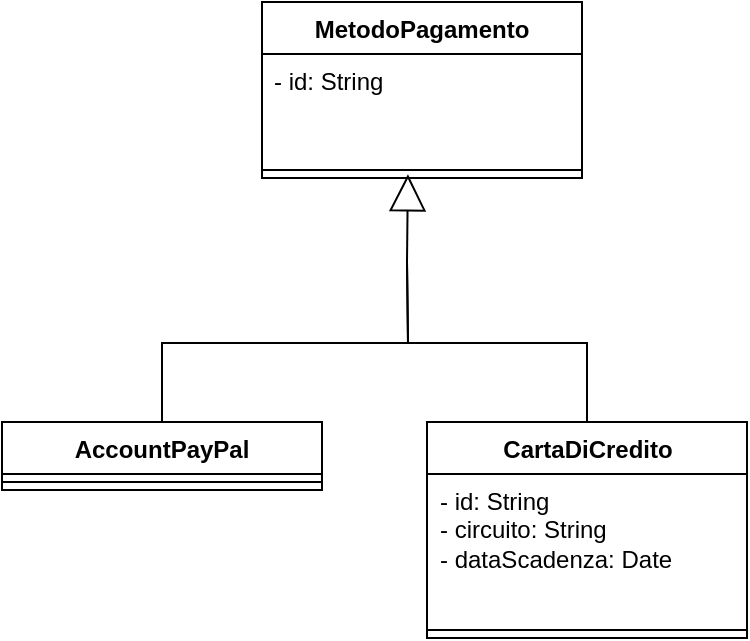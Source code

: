 <mxfile version="24.4.4" type="github">
  <diagram name="Page-1" id="IP_FHJUxK3cNgy1tMwnB">
    <mxGraphModel dx="786" dy="430" grid="1" gridSize="10" guides="1" tooltips="1" connect="1" arrows="1" fold="1" page="1" pageScale="1" pageWidth="850" pageHeight="1100" math="0" shadow="0">
      <root>
        <mxCell id="0" />
        <mxCell id="1" parent="0" />
        <mxCell id="ONNEsgGDsTg4XLtfY-iw-1" value="MetodoPagamento" style="swimlane;fontStyle=1;align=center;verticalAlign=top;childLayout=stackLayout;horizontal=1;startSize=26;horizontalStack=0;resizeParent=1;resizeParentMax=0;resizeLast=0;collapsible=1;marginBottom=0;whiteSpace=wrap;html=1;" vertex="1" parent="1">
          <mxGeometry x="320" y="60" width="160" height="88" as="geometry" />
        </mxCell>
        <mxCell id="ONNEsgGDsTg4XLtfY-iw-2" value="&lt;div&gt;- id: String&lt;/div&gt;&lt;div&gt;&lt;br&gt;&lt;/div&gt;" style="text;strokeColor=none;fillColor=none;align=left;verticalAlign=top;spacingLeft=4;spacingRight=4;overflow=hidden;rotatable=0;points=[[0,0.5],[1,0.5]];portConstraint=eastwest;whiteSpace=wrap;html=1;" vertex="1" parent="ONNEsgGDsTg4XLtfY-iw-1">
          <mxGeometry y="26" width="160" height="54" as="geometry" />
        </mxCell>
        <mxCell id="ONNEsgGDsTg4XLtfY-iw-3" value="" style="line;strokeWidth=1;fillColor=none;align=left;verticalAlign=middle;spacingTop=-1;spacingLeft=3;spacingRight=3;rotatable=0;labelPosition=right;points=[];portConstraint=eastwest;strokeColor=inherit;" vertex="1" parent="ONNEsgGDsTg4XLtfY-iw-1">
          <mxGeometry y="80" width="160" height="8" as="geometry" />
        </mxCell>
        <mxCell id="ONNEsgGDsTg4XLtfY-iw-4" value="AccountPayPal" style="swimlane;fontStyle=1;align=center;verticalAlign=top;childLayout=stackLayout;horizontal=1;startSize=26;horizontalStack=0;resizeParent=1;resizeParentMax=0;resizeLast=0;collapsible=1;marginBottom=0;whiteSpace=wrap;html=1;" vertex="1" parent="1">
          <mxGeometry x="190" y="270" width="160" height="34" as="geometry" />
        </mxCell>
        <mxCell id="ONNEsgGDsTg4XLtfY-iw-5" value="" style="line;strokeWidth=1;fillColor=none;align=left;verticalAlign=middle;spacingTop=-1;spacingLeft=3;spacingRight=3;rotatable=0;labelPosition=right;points=[];portConstraint=eastwest;strokeColor=inherit;" vertex="1" parent="ONNEsgGDsTg4XLtfY-iw-4">
          <mxGeometry y="26" width="160" height="8" as="geometry" />
        </mxCell>
        <mxCell id="ONNEsgGDsTg4XLtfY-iw-6" value="CartaDiCredito" style="swimlane;fontStyle=1;align=center;verticalAlign=top;childLayout=stackLayout;horizontal=1;startSize=26;horizontalStack=0;resizeParent=1;resizeParentMax=0;resizeLast=0;collapsible=1;marginBottom=0;whiteSpace=wrap;html=1;" vertex="1" parent="1">
          <mxGeometry x="402.5" y="270" width="160" height="108" as="geometry" />
        </mxCell>
        <mxCell id="ONNEsgGDsTg4XLtfY-iw-7" value="&lt;div&gt;- id: String&lt;/div&gt;&lt;div&gt;- circuito: String&lt;/div&gt;&lt;div&gt;- dataScadenza: Date&lt;br&gt;&lt;/div&gt;&lt;div&gt;&lt;br&gt;&lt;/div&gt;" style="text;strokeColor=none;fillColor=none;align=left;verticalAlign=top;spacingLeft=4;spacingRight=4;overflow=hidden;rotatable=0;points=[[0,0.5],[1,0.5]];portConstraint=eastwest;whiteSpace=wrap;html=1;" vertex="1" parent="ONNEsgGDsTg4XLtfY-iw-6">
          <mxGeometry y="26" width="160" height="74" as="geometry" />
        </mxCell>
        <mxCell id="ONNEsgGDsTg4XLtfY-iw-8" value="" style="line;strokeWidth=1;fillColor=none;align=left;verticalAlign=middle;spacingTop=-1;spacingLeft=3;spacingRight=3;rotatable=0;labelPosition=right;points=[];portConstraint=eastwest;strokeColor=inherit;" vertex="1" parent="ONNEsgGDsTg4XLtfY-iw-6">
          <mxGeometry y="100" width="160" height="8" as="geometry" />
        </mxCell>
        <mxCell id="ONNEsgGDsTg4XLtfY-iw-9" value="" style="endArrow=none;html=1;rounded=0;edgeStyle=orthogonalEdgeStyle;exitX=0.5;exitY=0;exitDx=0;exitDy=0;" edge="1" parent="1" source="ONNEsgGDsTg4XLtfY-iw-4">
          <mxGeometry width="50" height="50" relative="1" as="geometry">
            <mxPoint x="342.5" y="230" as="sourcePoint" />
            <mxPoint x="392.5" y="190" as="targetPoint" />
          </mxGeometry>
        </mxCell>
        <mxCell id="ONNEsgGDsTg4XLtfY-iw-10" value="" style="endArrow=none;html=1;rounded=0;edgeStyle=orthogonalEdgeStyle;exitX=0.5;exitY=0;exitDx=0;exitDy=0;" edge="1" parent="1" source="ONNEsgGDsTg4XLtfY-iw-6">
          <mxGeometry width="50" height="50" relative="1" as="geometry">
            <mxPoint x="572.5" y="200" as="sourcePoint" />
            <mxPoint x="392.5" y="190" as="targetPoint" />
          </mxGeometry>
        </mxCell>
        <mxCell id="ONNEsgGDsTg4XLtfY-iw-11" value="" style="endArrow=block;endSize=16;endFill=0;html=1;rounded=0;entryX=0.456;entryY=0.764;entryDx=0;entryDy=0;entryPerimeter=0;" edge="1" parent="1" target="ONNEsgGDsTg4XLtfY-iw-3">
          <mxGeometry width="160" relative="1" as="geometry">
            <mxPoint x="392.5" y="190" as="sourcePoint" />
            <mxPoint x="392.42" y="155.222" as="targetPoint" />
          </mxGeometry>
        </mxCell>
      </root>
    </mxGraphModel>
  </diagram>
</mxfile>
